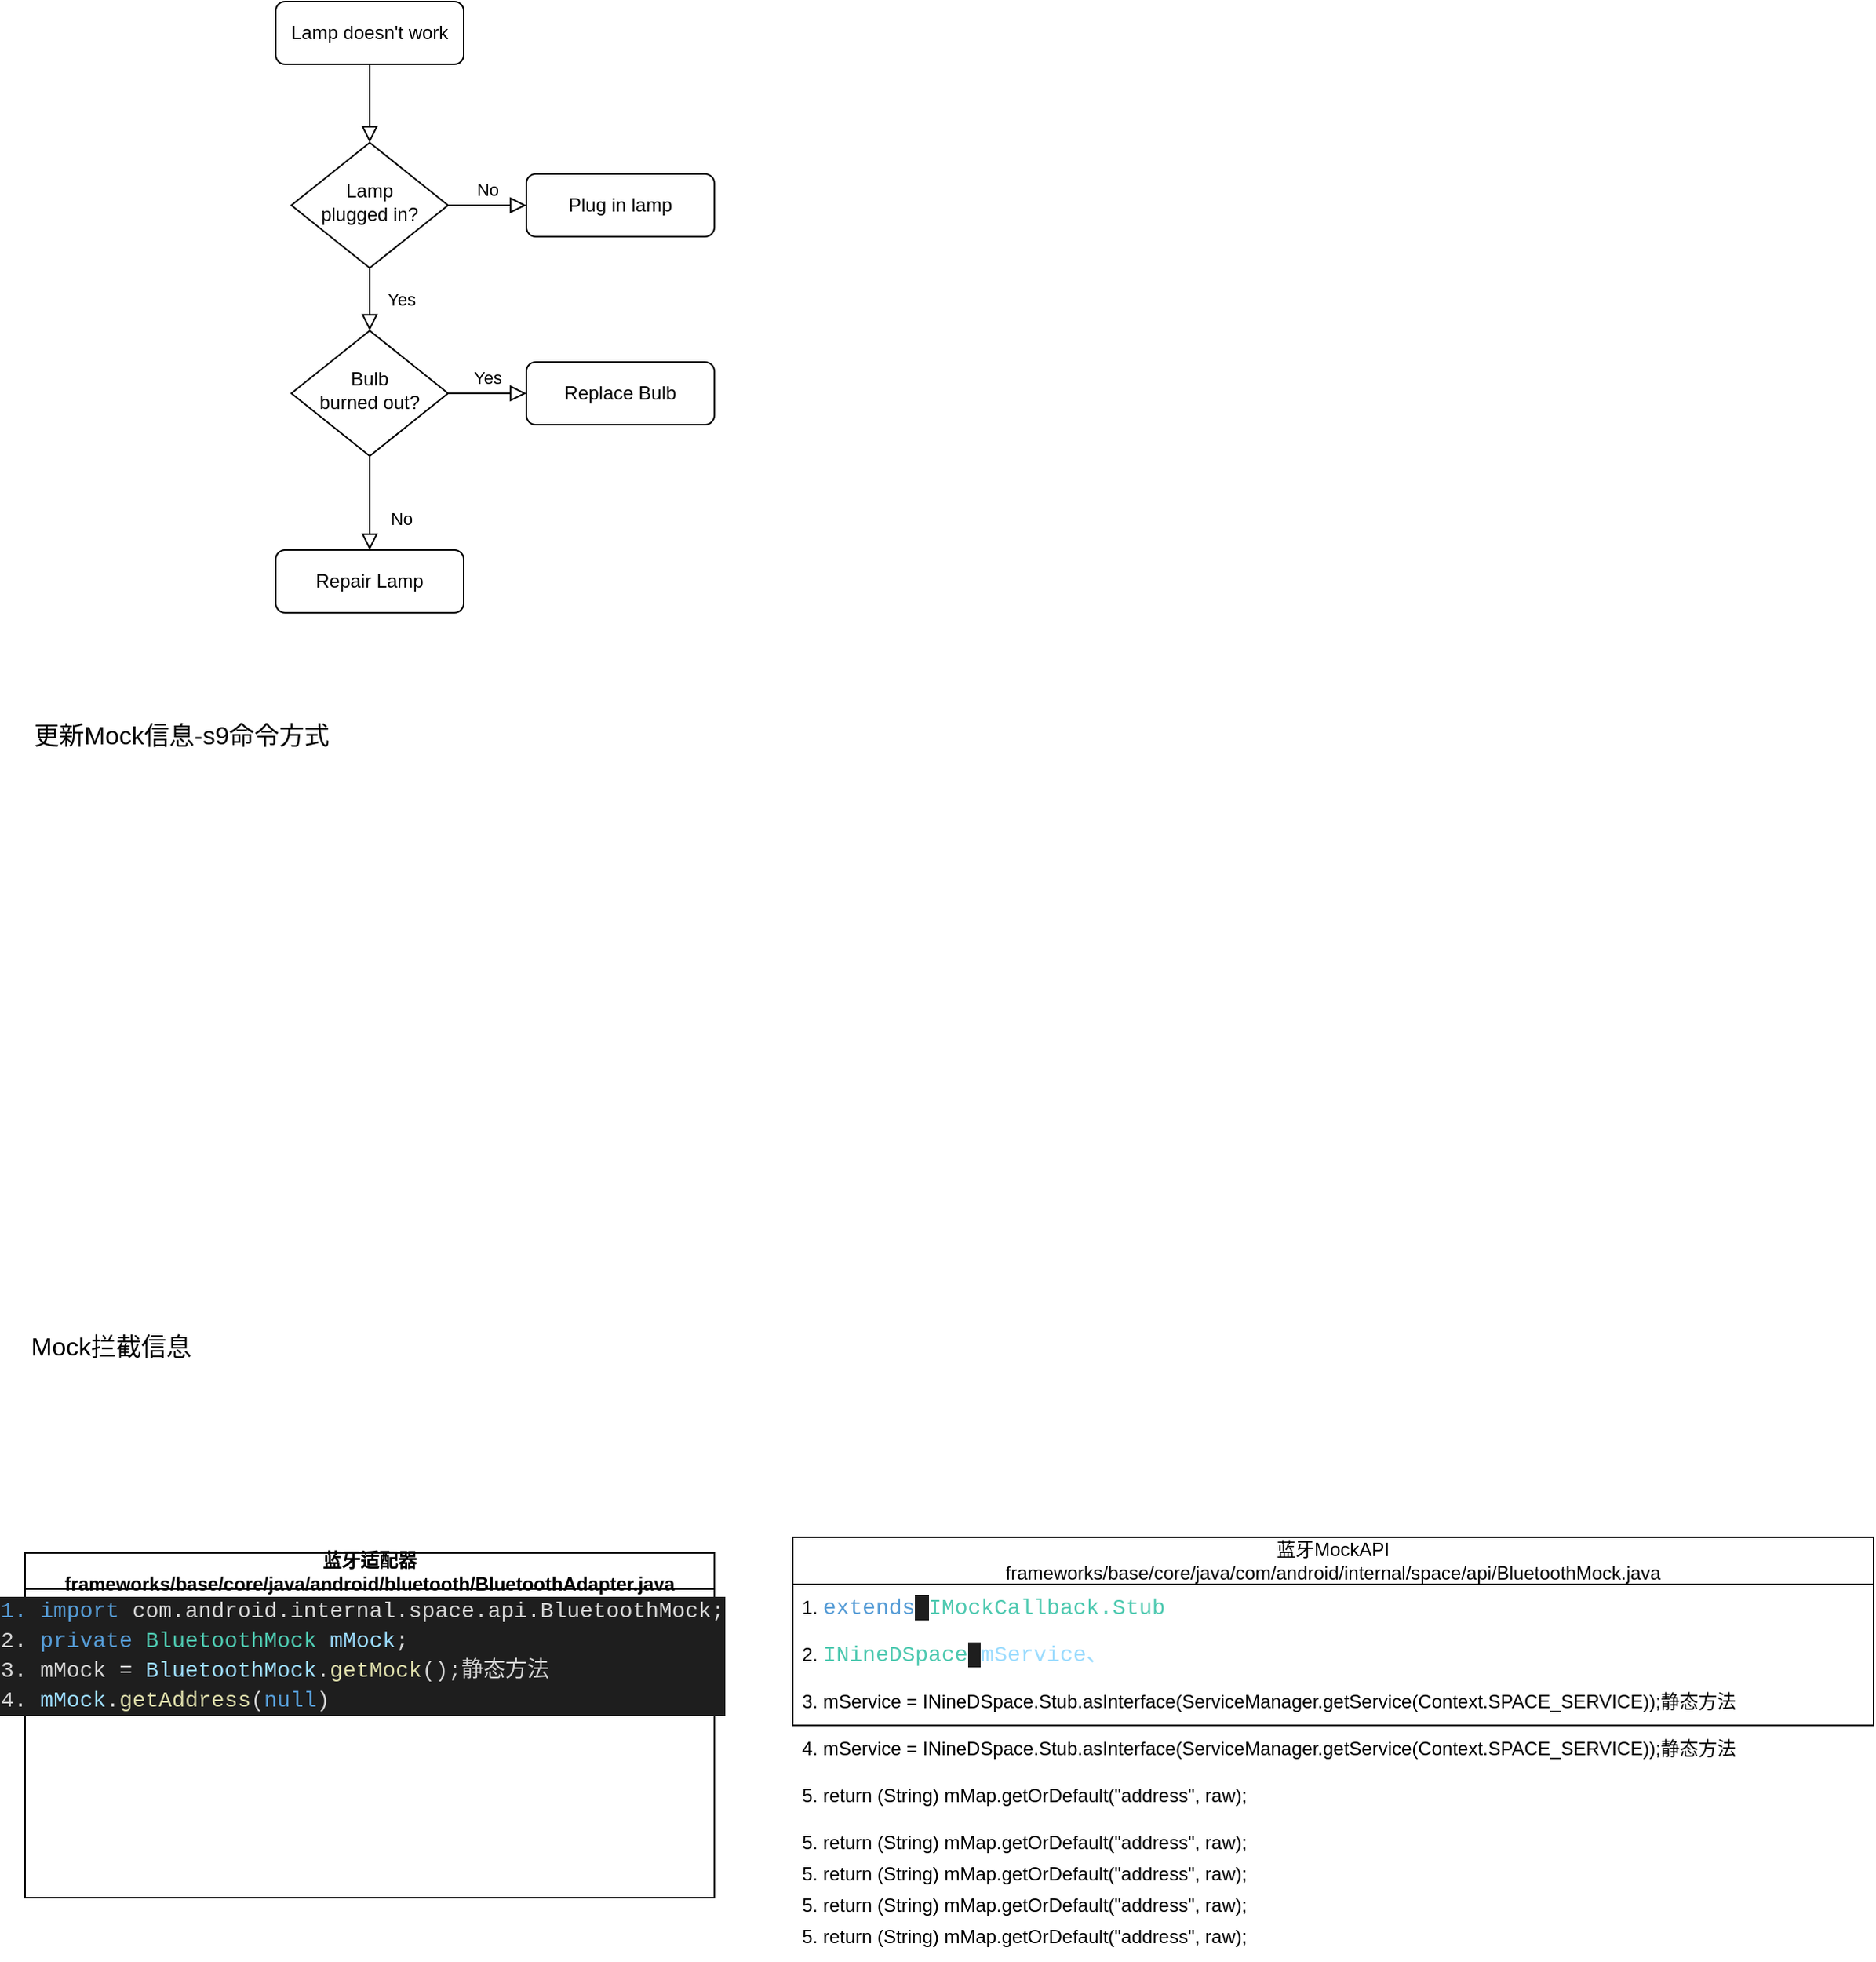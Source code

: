 <mxfile version="24.4.4" type="github">
  <diagram id="C5RBs43oDa-KdzZeNtuy" name="Page-1">
    <mxGraphModel dx="2206" dy="809" grid="1" gridSize="10" guides="1" tooltips="1" connect="1" arrows="1" fold="1" page="1" pageScale="1" pageWidth="827" pageHeight="1169" math="0" shadow="0">
      <root>
        <mxCell id="WIyWlLk6GJQsqaUBKTNV-0" />
        <mxCell id="WIyWlLk6GJQsqaUBKTNV-1" parent="WIyWlLk6GJQsqaUBKTNV-0" />
        <mxCell id="WIyWlLk6GJQsqaUBKTNV-2" value="" style="rounded=0;html=1;jettySize=auto;orthogonalLoop=1;fontSize=11;endArrow=block;endFill=0;endSize=8;strokeWidth=1;shadow=0;labelBackgroundColor=none;edgeStyle=orthogonalEdgeStyle;" parent="WIyWlLk6GJQsqaUBKTNV-1" source="WIyWlLk6GJQsqaUBKTNV-3" target="WIyWlLk6GJQsqaUBKTNV-6" edge="1">
          <mxGeometry relative="1" as="geometry" />
        </mxCell>
        <mxCell id="WIyWlLk6GJQsqaUBKTNV-3" value="Lamp doesn&#39;t work" style="rounded=1;whiteSpace=wrap;html=1;fontSize=12;glass=0;strokeWidth=1;shadow=0;" parent="WIyWlLk6GJQsqaUBKTNV-1" vertex="1">
          <mxGeometry x="160" y="80" width="120" height="40" as="geometry" />
        </mxCell>
        <mxCell id="WIyWlLk6GJQsqaUBKTNV-4" value="Yes" style="rounded=0;html=1;jettySize=auto;orthogonalLoop=1;fontSize=11;endArrow=block;endFill=0;endSize=8;strokeWidth=1;shadow=0;labelBackgroundColor=none;edgeStyle=orthogonalEdgeStyle;" parent="WIyWlLk6GJQsqaUBKTNV-1" source="WIyWlLk6GJQsqaUBKTNV-6" target="WIyWlLk6GJQsqaUBKTNV-10" edge="1">
          <mxGeometry y="20" relative="1" as="geometry">
            <mxPoint as="offset" />
          </mxGeometry>
        </mxCell>
        <mxCell id="WIyWlLk6GJQsqaUBKTNV-5" value="No" style="edgeStyle=orthogonalEdgeStyle;rounded=0;html=1;jettySize=auto;orthogonalLoop=1;fontSize=11;endArrow=block;endFill=0;endSize=8;strokeWidth=1;shadow=0;labelBackgroundColor=none;" parent="WIyWlLk6GJQsqaUBKTNV-1" source="WIyWlLk6GJQsqaUBKTNV-6" target="WIyWlLk6GJQsqaUBKTNV-7" edge="1">
          <mxGeometry y="10" relative="1" as="geometry">
            <mxPoint as="offset" />
          </mxGeometry>
        </mxCell>
        <mxCell id="WIyWlLk6GJQsqaUBKTNV-6" value="Lamp&lt;br&gt;plugged in?" style="rhombus;whiteSpace=wrap;html=1;shadow=0;fontFamily=Helvetica;fontSize=12;align=center;strokeWidth=1;spacing=6;spacingTop=-4;" parent="WIyWlLk6GJQsqaUBKTNV-1" vertex="1">
          <mxGeometry x="170" y="170" width="100" height="80" as="geometry" />
        </mxCell>
        <mxCell id="WIyWlLk6GJQsqaUBKTNV-7" value="Plug in lamp" style="rounded=1;whiteSpace=wrap;html=1;fontSize=12;glass=0;strokeWidth=1;shadow=0;" parent="WIyWlLk6GJQsqaUBKTNV-1" vertex="1">
          <mxGeometry x="320" y="190" width="120" height="40" as="geometry" />
        </mxCell>
        <mxCell id="WIyWlLk6GJQsqaUBKTNV-8" value="No" style="rounded=0;html=1;jettySize=auto;orthogonalLoop=1;fontSize=11;endArrow=block;endFill=0;endSize=8;strokeWidth=1;shadow=0;labelBackgroundColor=none;edgeStyle=orthogonalEdgeStyle;" parent="WIyWlLk6GJQsqaUBKTNV-1" source="WIyWlLk6GJQsqaUBKTNV-10" target="WIyWlLk6GJQsqaUBKTNV-11" edge="1">
          <mxGeometry x="0.333" y="20" relative="1" as="geometry">
            <mxPoint as="offset" />
          </mxGeometry>
        </mxCell>
        <mxCell id="WIyWlLk6GJQsqaUBKTNV-9" value="Yes" style="edgeStyle=orthogonalEdgeStyle;rounded=0;html=1;jettySize=auto;orthogonalLoop=1;fontSize=11;endArrow=block;endFill=0;endSize=8;strokeWidth=1;shadow=0;labelBackgroundColor=none;" parent="WIyWlLk6GJQsqaUBKTNV-1" source="WIyWlLk6GJQsqaUBKTNV-10" target="WIyWlLk6GJQsqaUBKTNV-12" edge="1">
          <mxGeometry y="10" relative="1" as="geometry">
            <mxPoint as="offset" />
          </mxGeometry>
        </mxCell>
        <mxCell id="WIyWlLk6GJQsqaUBKTNV-10" value="Bulb&lt;br&gt;burned out?" style="rhombus;whiteSpace=wrap;html=1;shadow=0;fontFamily=Helvetica;fontSize=12;align=center;strokeWidth=1;spacing=6;spacingTop=-4;" parent="WIyWlLk6GJQsqaUBKTNV-1" vertex="1">
          <mxGeometry x="170" y="290" width="100" height="80" as="geometry" />
        </mxCell>
        <mxCell id="WIyWlLk6GJQsqaUBKTNV-11" value="Repair Lamp" style="rounded=1;whiteSpace=wrap;html=1;fontSize=12;glass=0;strokeWidth=1;shadow=0;" parent="WIyWlLk6GJQsqaUBKTNV-1" vertex="1">
          <mxGeometry x="160" y="430" width="120" height="40" as="geometry" />
        </mxCell>
        <mxCell id="WIyWlLk6GJQsqaUBKTNV-12" value="Replace Bulb" style="rounded=1;whiteSpace=wrap;html=1;fontSize=12;glass=0;strokeWidth=1;shadow=0;" parent="WIyWlLk6GJQsqaUBKTNV-1" vertex="1">
          <mxGeometry x="320" y="310" width="120" height="40" as="geometry" />
        </mxCell>
        <mxCell id="LXkFEeEiA9PA6oayZuOk-0" value="更新Mock信息-s9命令方式" style="text;html=1;align=center;verticalAlign=middle;whiteSpace=wrap;rounded=0;fontSize=16;" vertex="1" parent="WIyWlLk6GJQsqaUBKTNV-1">
          <mxGeometry y="530" width="200" height="35" as="geometry" />
        </mxCell>
        <mxCell id="LXkFEeEiA9PA6oayZuOk-1" value="Mock拦截信息" style="text;html=1;align=center;verticalAlign=middle;whiteSpace=wrap;rounded=0;fontSize=16;" vertex="1" parent="WIyWlLk6GJQsqaUBKTNV-1">
          <mxGeometry y="920" width="110" height="35" as="geometry" />
        </mxCell>
        <mxCell id="LXkFEeEiA9PA6oayZuOk-3" value="&lt;span style=&quot;white-space: pre;&quot; data-slate-fragment=&quot;JTVCJTdCJTIyY2hpbGRyZW4lMjIlM0ElNUIlN0IlMjJ0ZXh0JTIyJTNBJTIyJUU4JTkzJTlEJUU3JTg5JTk5JUU5JTgwJTgyJUU5JTg1JThEJUU1JTk5JUE4JTIyJTdEJTVEJTdEJTVE&quot;&gt;蓝牙适配器&lt;br/&gt;frameworks/base/core/java/android/bluetooth/BluetoothAdapter.java&lt;br/&gt;&lt;/span&gt;" style="swimlane;whiteSpace=wrap;html=1;" vertex="1" parent="WIyWlLk6GJQsqaUBKTNV-1">
          <mxGeometry y="1070" width="440" height="220" as="geometry" />
        </mxCell>
        <mxCell id="LXkFEeEiA9PA6oayZuOk-4" value="&lt;div style=&quot;color: rgb(212, 212, 212); background-color: rgb(30, 30, 30); font-family: Consolas, &amp;quot;Courier New&amp;quot;, monospace; font-size: 14px; line-height: 19px; white-space-collapse: preserve;&quot;&gt;&lt;span style=&quot;color: #569cd6;&quot;&gt;1. import&lt;/span&gt; com.android.internal.space.api.BluetoothMock;&lt;/div&gt;&lt;div style=&quot;text-align: left; color: rgb(212, 212, 212); background-color: rgb(30, 30, 30); font-family: Consolas, &amp;quot;Courier New&amp;quot;, monospace; font-size: 14px; line-height: 19px; white-space-collapse: preserve;&quot;&gt;2. &lt;span style=&quot;text-align: center; color: rgb(86, 156, 214);&quot;&gt;private&lt;/span&gt;&lt;span style=&quot;text-align: center;&quot;&gt; &lt;/span&gt;&lt;span style=&quot;text-align: center; color: rgb(78, 201, 176);&quot;&gt;BluetoothMock&lt;/span&gt;&lt;span style=&quot;text-align: center;&quot;&gt; &lt;/span&gt;&lt;span style=&quot;text-align: center; color: rgb(156, 220, 254);&quot;&gt;mMock&lt;/span&gt;&lt;span style=&quot;text-align: center;&quot;&gt;;&lt;/span&gt;&lt;/div&gt;&lt;div style=&quot;text-align: left; color: rgb(212, 212, 212); background-color: rgb(30, 30, 30); font-family: Consolas, &amp;quot;Courier New&amp;quot;, monospace; font-size: 14px; line-height: 19px; white-space-collapse: preserve;&quot;&gt;&lt;span style=&quot;text-align: center;&quot;&gt;3. &lt;/span&gt;&lt;span style=&quot;text-align: center;&quot;&gt;mMock = &lt;/span&gt;&lt;span style=&quot;text-align: center; color: rgb(156, 220, 254);&quot;&gt;BluetoothMock&lt;/span&gt;&lt;span style=&quot;text-align: center;&quot;&gt;.&lt;/span&gt;&lt;span style=&quot;text-align: center; color: rgb(220, 220, 170);&quot;&gt;getMock&lt;/span&gt;&lt;span style=&quot;text-align: center;&quot;&gt;();静态方法&lt;/span&gt;&lt;/div&gt;&lt;div style=&quot;text-align: left; color: rgb(212, 212, 212); background-color: rgb(30, 30, 30); font-family: Consolas, &amp;quot;Courier New&amp;quot;, monospace; font-size: 14px; line-height: 19px; white-space-collapse: preserve;&quot;&gt;&lt;span style=&quot;text-align: center;&quot;&gt;4. &lt;/span&gt;&lt;span style=&quot;text-align: center; color: rgb(156, 220, 254);&quot;&gt;mMock&lt;/span&gt;&lt;span style=&quot;text-align: center;&quot;&gt;.&lt;/span&gt;&lt;span style=&quot;text-align: center; color: rgb(220, 220, 170);&quot;&gt;getAddress&lt;/span&gt;&lt;span style=&quot;text-align: center;&quot;&gt;(&lt;/span&gt;&lt;span style=&quot;text-align: center; color: rgb(86, 156, 214);&quot;&gt;null&lt;/span&gt;&lt;span style=&quot;text-align: center;&quot;&gt;)&lt;/span&gt;&lt;/div&gt;" style="text;html=1;align=center;verticalAlign=middle;resizable=0;points=[];autosize=1;strokeColor=none;fillColor=none;fontSize=16;" vertex="1" parent="LXkFEeEiA9PA6oayZuOk-3">
          <mxGeometry x="-10" y="20" width="450" height="90" as="geometry" />
        </mxCell>
        <mxCell id="LXkFEeEiA9PA6oayZuOk-7" value="蓝牙MockAPI&lt;br&gt;frameworks/base/core/java/com/android/internal/space/api/BluetoothMock.java" style="swimlane;fontStyle=0;childLayout=stackLayout;horizontal=1;startSize=30;horizontalStack=0;resizeParent=1;resizeParentMax=0;resizeLast=0;collapsible=1;marginBottom=0;whiteSpace=wrap;html=1;" vertex="1" parent="WIyWlLk6GJQsqaUBKTNV-1">
          <mxGeometry x="490" y="1060" width="690" height="120" as="geometry">
            <mxRectangle x="490" y="1110" width="460" height="40" as="alternateBounds" />
          </mxGeometry>
        </mxCell>
        <mxCell id="LXkFEeEiA9PA6oayZuOk-8" value="1.&amp;nbsp;&lt;span style=&quot;font-family: Consolas, &amp;quot;Courier New&amp;quot;, monospace; font-size: 14px; white-space: pre; color: rgb(86, 156, 214);&quot;&gt;extends&lt;/span&gt;&lt;span style=&quot;background-color: rgb(30, 30, 30); color: rgb(212, 212, 212); font-family: Consolas, &amp;quot;Courier New&amp;quot;, monospace; font-size: 14px; white-space: pre;&quot;&gt; &lt;/span&gt;&lt;span style=&quot;font-family: Consolas, &amp;quot;Courier New&amp;quot;, monospace; font-size: 14px; white-space: pre; color: rgb(78, 201, 176);&quot;&gt;IMockCallback.Stub&lt;/span&gt;" style="text;strokeColor=none;fillColor=none;align=left;verticalAlign=middle;spacingLeft=4;spacingRight=4;overflow=hidden;points=[[0,0.5],[1,0.5]];portConstraint=eastwest;rotatable=0;whiteSpace=wrap;html=1;" vertex="1" parent="LXkFEeEiA9PA6oayZuOk-7">
          <mxGeometry y="30" width="690" height="30" as="geometry" />
        </mxCell>
        <mxCell id="LXkFEeEiA9PA6oayZuOk-9" value="2.&amp;nbsp;&lt;span style=&quot;font-family: Consolas, &amp;quot;Courier New&amp;quot;, monospace; font-size: 14px; white-space: pre; color: rgb(78, 201, 176);&quot;&gt;INineDSpace&lt;/span&gt;&lt;span style=&quot;background-color: rgb(30, 30, 30); color: rgb(212, 212, 212); font-family: Consolas, &amp;quot;Courier New&amp;quot;, monospace; font-size: 14px; white-space: pre;&quot;&gt; &lt;/span&gt;&lt;span style=&quot;font-family: Consolas, &amp;quot;Courier New&amp;quot;, monospace; font-size: 14px; white-space: pre; color: rgb(156, 220, 254);&quot;&gt;mService、&lt;/span&gt;" style="text;strokeColor=none;fillColor=none;align=left;verticalAlign=middle;spacingLeft=4;spacingRight=4;overflow=hidden;points=[[0,0.5],[1,0.5]];portConstraint=eastwest;rotatable=0;whiteSpace=wrap;html=1;" vertex="1" parent="LXkFEeEiA9PA6oayZuOk-7">
          <mxGeometry y="60" width="690" height="30" as="geometry" />
        </mxCell>
        <mxCell id="LXkFEeEiA9PA6oayZuOk-10" value="3.&amp;nbsp;mService = INineDSpace.Stub.asInterface(ServiceManager.getService(Context.SPACE_SERVICE));静态方法" style="text;strokeColor=none;fillColor=none;align=left;verticalAlign=middle;spacingLeft=4;spacingRight=4;overflow=hidden;points=[[0,0.5],[1,0.5]];portConstraint=eastwest;rotatable=0;whiteSpace=wrap;html=1;" vertex="1" parent="LXkFEeEiA9PA6oayZuOk-7">
          <mxGeometry y="90" width="690" height="30" as="geometry" />
        </mxCell>
        <mxCell id="LXkFEeEiA9PA6oayZuOk-11" value="4.&amp;nbsp;mService = INineDSpace.Stub.asInterface(ServiceManager.getService(Context.SPACE_SERVICE));静态方法" style="text;strokeColor=none;fillColor=none;align=left;verticalAlign=middle;spacingLeft=4;spacingRight=4;overflow=hidden;points=[[0,0.5],[1,0.5]];portConstraint=eastwest;rotatable=0;whiteSpace=wrap;html=1;" vertex="1" parent="WIyWlLk6GJQsqaUBKTNV-1">
          <mxGeometry x="490" y="1180" width="690" height="30" as="geometry" />
        </mxCell>
        <mxCell id="LXkFEeEiA9PA6oayZuOk-12" value="5. return (String) mMap.getOrDefault(&quot;address&quot;, raw);" style="text;strokeColor=none;fillColor=none;align=left;verticalAlign=middle;spacingLeft=4;spacingRight=4;overflow=hidden;points=[[0,0.5],[1,0.5]];portConstraint=eastwest;rotatable=0;whiteSpace=wrap;html=1;" vertex="1" parent="WIyWlLk6GJQsqaUBKTNV-1">
          <mxGeometry x="490" y="1210" width="690" height="30" as="geometry" />
        </mxCell>
        <mxCell id="LXkFEeEiA9PA6oayZuOk-13" value="5. return (String) mMap.getOrDefault(&quot;address&quot;, raw);" style="text;strokeColor=none;fillColor=none;align=left;verticalAlign=middle;spacingLeft=4;spacingRight=4;overflow=hidden;points=[[0,0.5],[1,0.5]];portConstraint=eastwest;rotatable=0;whiteSpace=wrap;html=1;" vertex="1" parent="WIyWlLk6GJQsqaUBKTNV-1">
          <mxGeometry x="490" y="1240" width="690" height="30" as="geometry" />
        </mxCell>
        <mxCell id="LXkFEeEiA9PA6oayZuOk-14" value="5. return (String) mMap.getOrDefault(&quot;address&quot;, raw);" style="text;strokeColor=none;fillColor=none;align=left;verticalAlign=middle;spacingLeft=4;spacingRight=4;overflow=hidden;points=[[0,0.5],[1,0.5]];portConstraint=eastwest;rotatable=0;whiteSpace=wrap;html=1;" vertex="1" parent="WIyWlLk6GJQsqaUBKTNV-1">
          <mxGeometry x="490" y="1280" width="690" height="30" as="geometry" />
        </mxCell>
        <mxCell id="LXkFEeEiA9PA6oayZuOk-15" value="5. return (String) mMap.getOrDefault(&quot;address&quot;, raw);" style="text;strokeColor=none;fillColor=none;align=left;verticalAlign=middle;spacingLeft=4;spacingRight=4;overflow=hidden;points=[[0,0.5],[1,0.5]];portConstraint=eastwest;rotatable=0;whiteSpace=wrap;html=1;" vertex="1" parent="WIyWlLk6GJQsqaUBKTNV-1">
          <mxGeometry x="490" y="1260" width="690" height="30" as="geometry" />
        </mxCell>
        <mxCell id="LXkFEeEiA9PA6oayZuOk-16" value="5. return (String) mMap.getOrDefault(&quot;address&quot;, raw);" style="text;strokeColor=none;fillColor=none;align=left;verticalAlign=middle;spacingLeft=4;spacingRight=4;overflow=hidden;points=[[0,0.5],[1,0.5]];portConstraint=eastwest;rotatable=0;whiteSpace=wrap;html=1;" vertex="1" parent="WIyWlLk6GJQsqaUBKTNV-1">
          <mxGeometry x="490" y="1300" width="690" height="30" as="geometry" />
        </mxCell>
      </root>
    </mxGraphModel>
  </diagram>
</mxfile>
